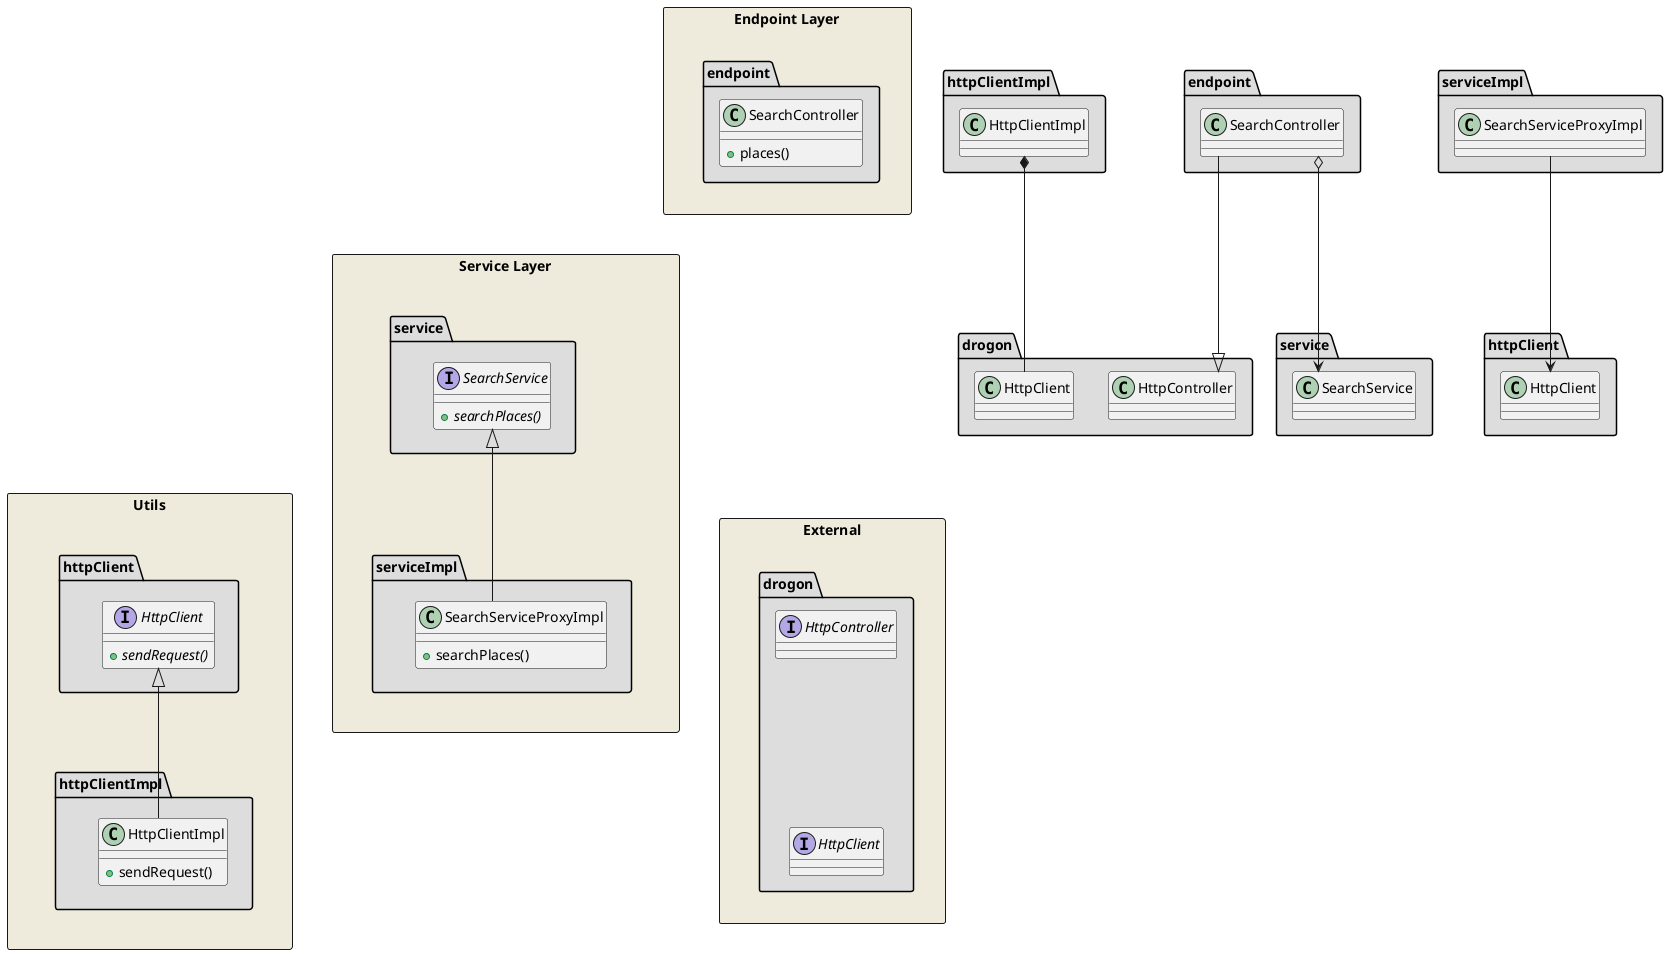 @startuml Class Diagram

skinparam linetype ortho
' skinparam rectangle {
'     BackgroundColor #DDDDDD
' }

skinparam package {
    BackgroundColor #DDDDDD
}

' set separator none

rectangle "Endpoint Layer" as endpoint_layer #EEEBDC {
    namespace endpoint {
        class SearchController {
            +places()
        }
    }
}

rectangle "Service Layer" as service_layer #EEEBDC {
    ' Main service
    namespace service {
        interface SearchService {
            {abstract} +searchPlaces()
        }
    }

    namespace serviceImpl {
        class SearchServiceProxyImpl {
            +searchPlaces()
        }
    }

    ' Relations
    serviceImpl.SearchServiceProxyImpl --|> service.SearchService

    ' Alignment
    service -[hidden]down- serviceImpl



}

rectangle "Utils" as utils_layer #EEEBDC {
    ' HTTP Client
    namespace httpClient {
        interface HttpClient {
            {abstract} +sendRequest()
        }


    }

    namespace httpClientImpl {
        class HttpClientImpl {
            +sendRequest()
        }

    }

    ' Relations
    httpClientImpl.HttpClientImpl --|> httpClient.HttpClient

    ' Alignment
    httpClient -[hidden]down- httpClientImpl
}


' External dependencies
rectangle "External" as external_layer #EEEBDC{
    namespace drogon {
        interface HttpController
        interface HttpClient

        ' Alignment
        HttpController -[hidden]down- HttpClient
    }
}


' Relations
endpoint.SearchController --|> drogon.HttpController
endpoint.SearchController o--> service.SearchService

serviceImpl.SearchServiceProxyImpl --> httpClient.HttpClient

httpClientImpl.HttpClientImpl *-- drogon.HttpClient


' Alignment
endpoint_layer -[hidden]down- service_layer
service_layer -[hidden]down- external_layer
utils_layer -[hidden]right- external_layer


@enduml
